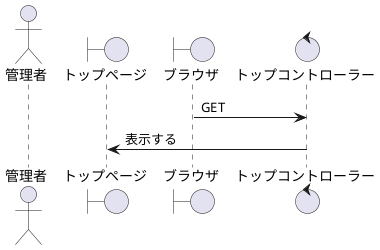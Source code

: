 @startuml トップページ

actor    "管理者" as act
boundary "トップページ" as Top
boundary "ブラウザ" as brz
control  "トップコントローラー" as Approval_c

'-------------------------------------------------------------------------------------------

brz -> Approval_c : GET
Top <- Approval_c : 表示する

@enduml
